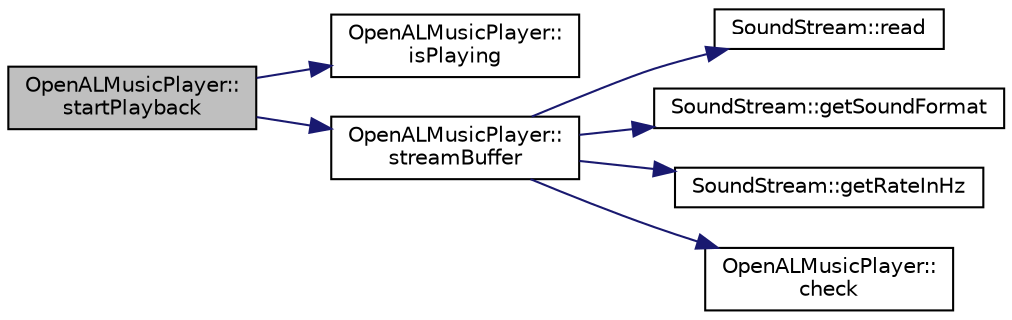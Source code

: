 digraph "OpenALMusicPlayer::startPlayback"
{
  edge [fontname="Helvetica",fontsize="10",labelfontname="Helvetica",labelfontsize="10"];
  node [fontname="Helvetica",fontsize="10",shape=record];
  rankdir="LR";
  Node1 [label="OpenALMusicPlayer::\lstartPlayback",height=0.2,width=0.4,color="black", fillcolor="grey75", style="filled", fontcolor="black"];
  Node1 -> Node2 [color="midnightblue",fontsize="10",style="solid",fontname="Helvetica"];
  Node2 [label="OpenALMusicPlayer::\lisPlaying",height=0.2,width=0.4,color="black", fillcolor="white", style="filled",URL="$class_open_a_l_music_player.html#abd7e776b710a12f16fe861c767b8e7e5"];
  Node1 -> Node3 [color="midnightblue",fontsize="10",style="solid",fontname="Helvetica"];
  Node3 [label="OpenALMusicPlayer::\lstreamBuffer",height=0.2,width=0.4,color="black", fillcolor="white", style="filled",URL="$class_open_a_l_music_player.html#ae1873314bfeaef39d468b7125224a99d"];
  Node3 -> Node4 [color="midnightblue",fontsize="10",style="solid",fontname="Helvetica"];
  Node4 [label="SoundStream::read",height=0.2,width=0.4,color="black", fillcolor="white", style="filled",URL="$class_sound_stream.html#a84138e50eee455ee32e5edfe1d935e0c"];
  Node3 -> Node5 [color="midnightblue",fontsize="10",style="solid",fontname="Helvetica"];
  Node5 [label="SoundStream::getSoundFormat",height=0.2,width=0.4,color="black", fillcolor="white", style="filled",URL="$class_sound_stream.html#a608b3b37f2c89afdf88cdb3c463c3afa"];
  Node3 -> Node6 [color="midnightblue",fontsize="10",style="solid",fontname="Helvetica"];
  Node6 [label="SoundStream::getRateInHz",height=0.2,width=0.4,color="black", fillcolor="white", style="filled",URL="$class_sound_stream.html#abec285ccba43ebea349b329b8043787a"];
  Node3 -> Node7 [color="midnightblue",fontsize="10",style="solid",fontname="Helvetica"];
  Node7 [label="OpenALMusicPlayer::\lcheck",height=0.2,width=0.4,color="black", fillcolor="white", style="filled",URL="$class_open_a_l_music_player.html#a09102ba903810e00db8b6afa25afd731"];
}
